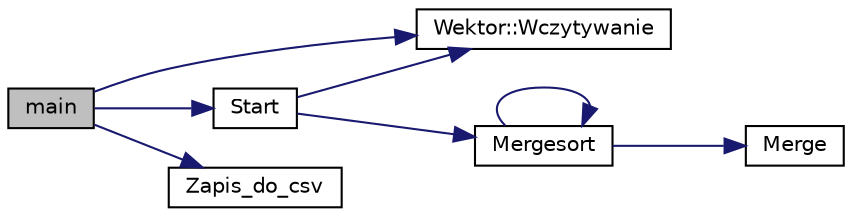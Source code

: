 digraph G
{
  edge [fontname="Helvetica",fontsize="10",labelfontname="Helvetica",labelfontsize="10"];
  node [fontname="Helvetica",fontsize="10",shape=record];
  rankdir="LR";
  Node1 [label="main",height=0.2,width=0.4,color="black", fillcolor="grey75", style="filled" fontcolor="black"];
  Node1 -> Node2 [color="midnightblue",fontsize="10",style="solid"];
  Node2 [label="Wektor::Wczytywanie",height=0.2,width=0.4,color="black", fillcolor="white", style="filled",URL="$class_wektor.html#ab92e4e4bded170a49ebfd48be164b91c",tooltip="Wczytywanie liczb z pliku do wektora."];
  Node1 -> Node3 [color="midnightblue",fontsize="10",style="solid"];
  Node3 [label="Start",height=0.2,width=0.4,color="black", fillcolor="white", style="filled",URL="$funkcje_8hh.html#a6e69b8076e8103fe9d3a941fedbbbd5a",tooltip="Funkcja Start obslugujaca wywolanie algorytmu i mierzenie czasu wykonania."];
  Node3 -> Node4 [color="midnightblue",fontsize="10",style="solid"];
  Node4 [label="Mergesort",height=0.2,width=0.4,color="black", fillcolor="white", style="filled",URL="$sortowanie_8hh.html#aef86471111fa2a6e85838c237e2a1acd",tooltip="Funkcja sortowania - Mergesort."];
  Node4 -> Node4 [color="midnightblue",fontsize="10",style="solid"];
  Node4 -> Node5 [color="midnightblue",fontsize="10",style="solid"];
  Node5 [label="Merge",height=0.2,width=0.4,color="black", fillcolor="white", style="filled",URL="$sortowanie_8hh.html#a6789c689e21e64372c02be9c8b3ea7d4",tooltip="Funkcja pomocnicza sortowania Mergesort."];
  Node3 -> Node2 [color="midnightblue",fontsize="10",style="solid"];
  Node1 -> Node6 [color="midnightblue",fontsize="10",style="solid"];
  Node6 [label="Zapis_do_csv",height=0.2,width=0.4,color="black", fillcolor="white", style="filled",URL="$funkcje_8hh.html#addcaa6950d321eb4c005980d35423b27",tooltip="Zapisywanie danych do pliku .csv."];
}
